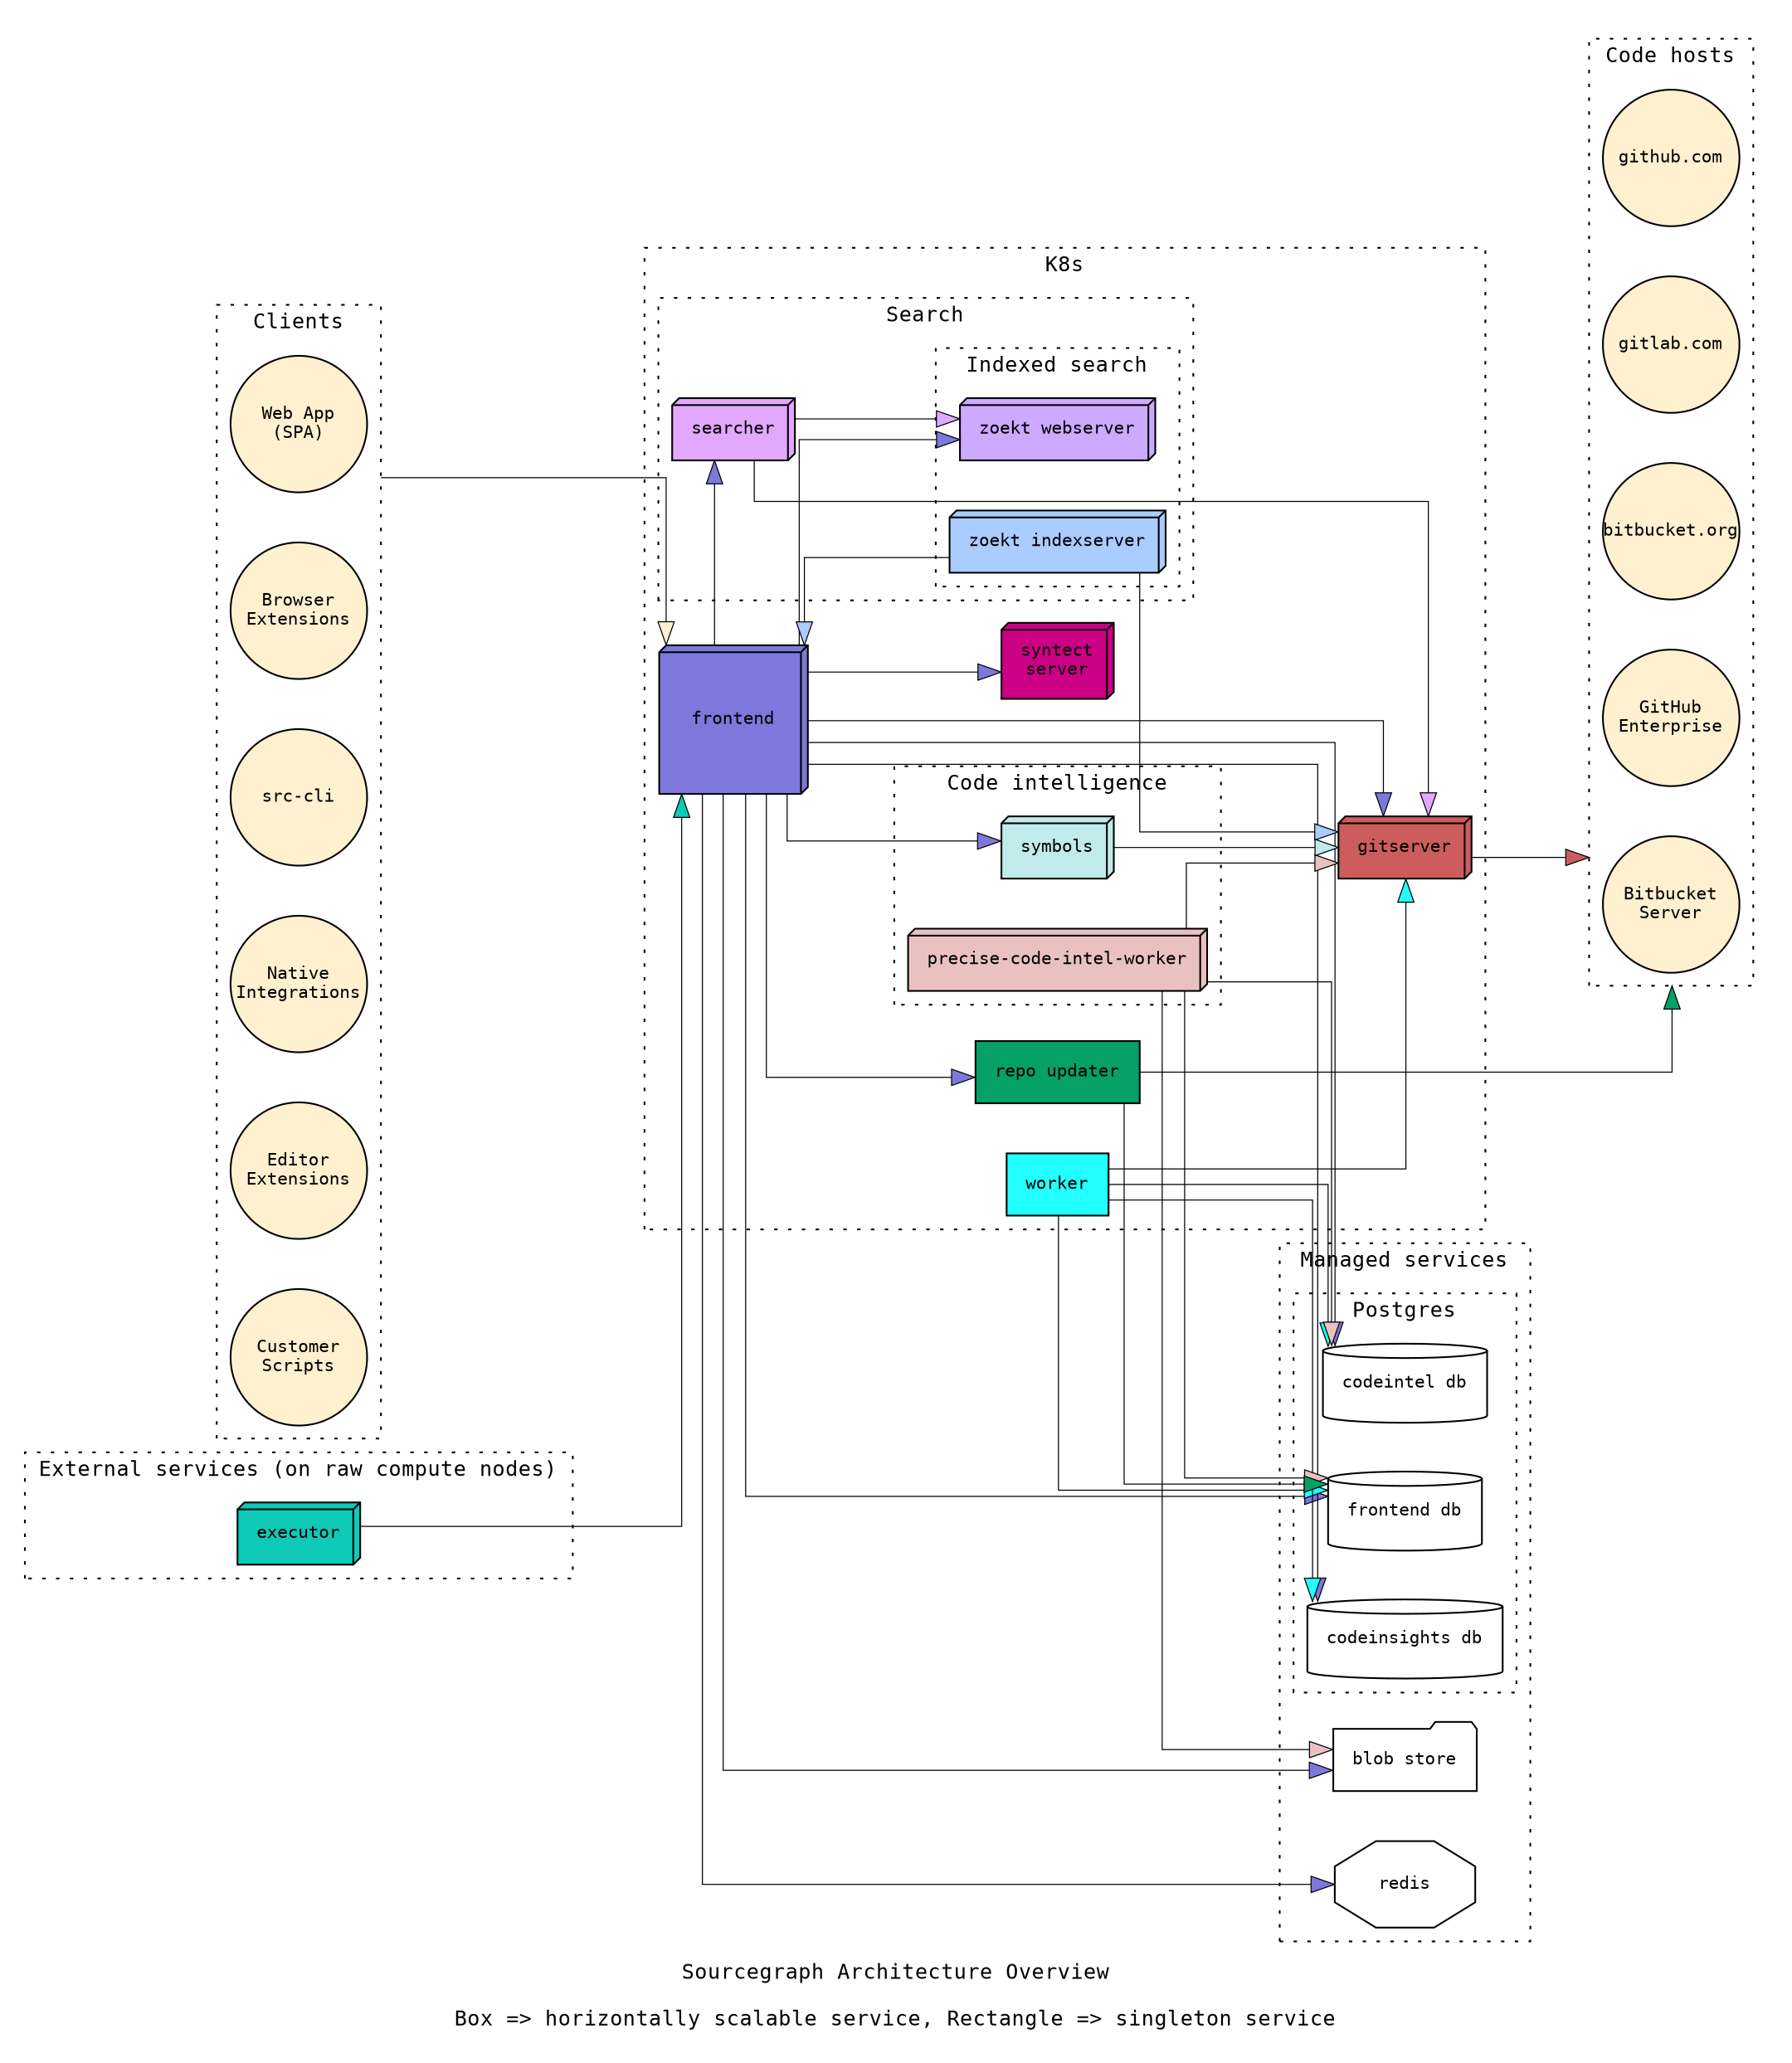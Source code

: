 digraph architecture {
    label="Sourcegraph Architecture Overview\n\nBox => horizontally scalable service, Rectangle => singleton service"
    rankdir=LR
    ratio=fill
    ranksep=0.8
    nodesep=0.4
    compound=true
    splines=ortho
    concentrate=true
    stylesheet="./architecture.css"

    graph [
        fontname="Source Code Pro, monospace"
        fontsize=12
        pad=0.2
    ]

    node [
        colorscheme="set312"
        style="filled"
        fillcolor="white"
        shape="rectangle"
        fontname="Source Code Pro, monospace"
        fontsize=10
        margin=0.15
        target="_blank"
    ]

    edge [
        colorscheme="set312"
        penwidth=0.6
        arrowtail=invis
        arrowsize=1.35
    ]

    subgraph cluster_clients {
        label="Clients"
        graph [style="dotted"]
        node [
            shape="circle"
            fixedsize="true"
            width="1.1"
            fillcolor="#fff0d0"
        ]

        web_app [label="Web App\n(SPA)" URL="https://github.com/sourcegraph/sourcegraph/tree/main/client/web"]
        browser_ext [label="Browser\nExtensions" URL="https://github.com/sourcegraph/sourcegraph/tree/main/client/browser/"]
        src_cli [label="src-cli" URL="https://github.com/sourcegraph/src-cli"]
        native_integrations [label="Native\nIntegrations"]
        editor_ext [label="Editor\nExtensions"]
        customer_scripts [label="Customer\nScripts"]
    }

    subgraph cluster_services {
        label="K8s"
        graph [style="dotted"]

        frontend [
            fixedsize=true
            width=1.2
            height=1.2
            shape="box3d"
            label="frontend"
            fillcolor="#7e78dc"
            URL="https://github.com/sourcegraph/sourcegraph/tree/main/cmd/frontend"
        ]

        worker [
            label="worker"
            fillcolor="#22ffff"
            URL="https://github.com/sourcegraph/sourcegraph/tree/main/enterprise/cmd/worker"
        ]

        subgraph cluster_search {
            label="Search"
            graph [style="dotted"]
            node [fillcolor="#ccaaff"]

            subgraph cluster_zoekt {
                label="Indexed search"
                graph [style="dotted"]
                node [shape="box3d"]

                zoekt_webserver [
                    label="zoekt webserver"
                    fillcolor="#ccaaff"
                    URL="https://github.com/sourcegraph/zoekt/tree/master/cmd/zoekt-webserver"
                ]
                zoekt_indexserver [
                    label="zoekt indexserver"
                    fillcolor="#aaccff"
                    URL="https://github.com/sourcegraph/zoekt/tree/master/cmd/zoekt-sourcegraph-indexserver"
                ]
            }

            searcher [
                label="searcher"
                shape="box3d"
                fillcolor="#e2a8fd"
                URL="https://github.com/sourcegraph/sourcegraph/tree/main/cmd/searcher"
            ]
        }

        subgraph cluster_code_intelligence {
            label="Code intelligence"
            graph [style="dotted"]

            codeintel_worker [
                label="precise-code-intel-worker"
                shape="box3d"
                fillcolor="#eac1c1"
                URL="https://github.com/sourcegraph/sourcegraph/tree/main/enterprise/cmd/precise-code-intel-worker"
            ]

            symbols [
                label="symbols"
                shape="box3d"
                fillcolor="#c1eaea"
                URL="https://github.com/sourcegraph/sourcegraph/tree/main/cmd/symbols"
            ]
        }

        gitserver [
            label="gitserver"
            fillcolor="#cd5c5c"
            shape="box3d"
            URL="https://github.com/sourcegraph/sourcegraph/tree/main/cmd/gitserver"
        ]

        repo_updater [
            label="repo updater"
            fillcolor="#05a167"
            URL="https://github.com/sourcegraph/sourcegraph/tree/main/cmd/repo-updater"
        ]

        syntect_server [
            label="syntect\nserver"
            fillcolor="#cc0085"
            shape="box3d"
            URL="https://github.com/sourcegraph/sourcegraph/tree/main/docker-images/syntax-highlighter"
        ]
    }

    subgraph cluster_third_party {
        label="Managed services"
        graph [style="dotted"]

        redis [label="redis", shape="octagon"]
        blob_store [label="blob store", shape="folder"]

        subgraph cluster_databases {
            label="Postgres"
            graph [style="dotted"]
            node [shape="cylinder"]

            postgres [label="frontend db"]
            codeintel_db [label="codeintel db"]
            codeinsights_db [label="codeinsights db"]
        }
    }

    subgraph cluster_external_precise_code_intel {
        label="External services (on raw compute nodes)"
        graph [style="dotted"]

        executor [
            label="executor"
            shape="box3d"
            fillcolor="#0dc9b6"
            URL="https://github.com/sourcegraph/sourcegraph/tree/main/enterprise/cmd/executor"
        ]
    }

    subgraph cluster_codehosts {
        label="Code hosts"
        graph [style="dotted"]
        node  [
            shape="circle"
            fixedsize="true"
            width="1.1"
            fillcolor="#fff0d0"
        ]

        github_dot_com [label="github.com"]
        gitlab_dot_com [label="gitlab.com"]
        bitbucket_cloud [label="bitbucket.org"]
        github_enterprise [label="GitHub\nEnterprise"]
        bitbucket_server [label="Bitbucket\nServer"]
    }

    /* To/from external services */
    web_app -> frontend[ltail=cluster_clients, fillcolor="#fff0d0"]
    gitserver -> {bitbucket_server} [lhead=cluster_codehosts, fillcolor="#cd5c5c"]
    repo_updater -> {bitbucket_server} [lhead=cluster_codehosts, fillcolor="#05a167"]

    /* To databases */
    frontend -> {postgres, codeintel_db, codeinsights_db} [fillcolor="#7e78dc"]
    frontend -> {redis} [fillcolor="#7e78dc"]
    worker -> {postgres, codeintel_db, codeinsights_db} [fillcolor="#22ffff"]
    codeintel_worker -> {postgres, codeintel_db} [ fillcolor="#eac1c1"]

    /* Internal routes */
    frontend -> {searcher, symbols, blob_store, gitserver, repo_updater, zoekt_webserver, syntect_server} [fillcolor="#7e78dc"]
    searcher -> {gitserver, zoekt_webserver} [fillcolor="#e2a8fd"]
    symbols -> gitserver [fillcolor="#c1eaea"]
    zoekt_indexserver -> {frontend, gitserver} [fillcolor="#aaccff"]
    worker -> {gitserver} [fillcolor="#22ffff"]
    codeintel_worker -> {gitserver} [fillcolor="#eac1c1"]
    executor -> frontend [fillcolor="#0dc9b6"]

    /* Unconstrained internal routes */
    codeintel_worker -> {blob_store} [fillcolor="#eac1c1", constraint=false]
    repo_updater -> {postgres} [fillcolor="#05a167", constraint=false]
}
